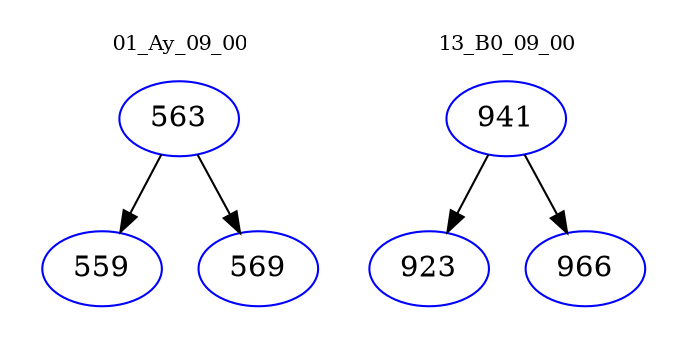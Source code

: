digraph{
subgraph cluster_0 {
color = white
label = "01_Ay_09_00";
fontsize=10;
T0_563 [label="563", color="blue"]
T0_563 -> T0_559 [color="black"]
T0_559 [label="559", color="blue"]
T0_563 -> T0_569 [color="black"]
T0_569 [label="569", color="blue"]
}
subgraph cluster_1 {
color = white
label = "13_B0_09_00";
fontsize=10;
T1_941 [label="941", color="blue"]
T1_941 -> T1_923 [color="black"]
T1_923 [label="923", color="blue"]
T1_941 -> T1_966 [color="black"]
T1_966 [label="966", color="blue"]
}
}
